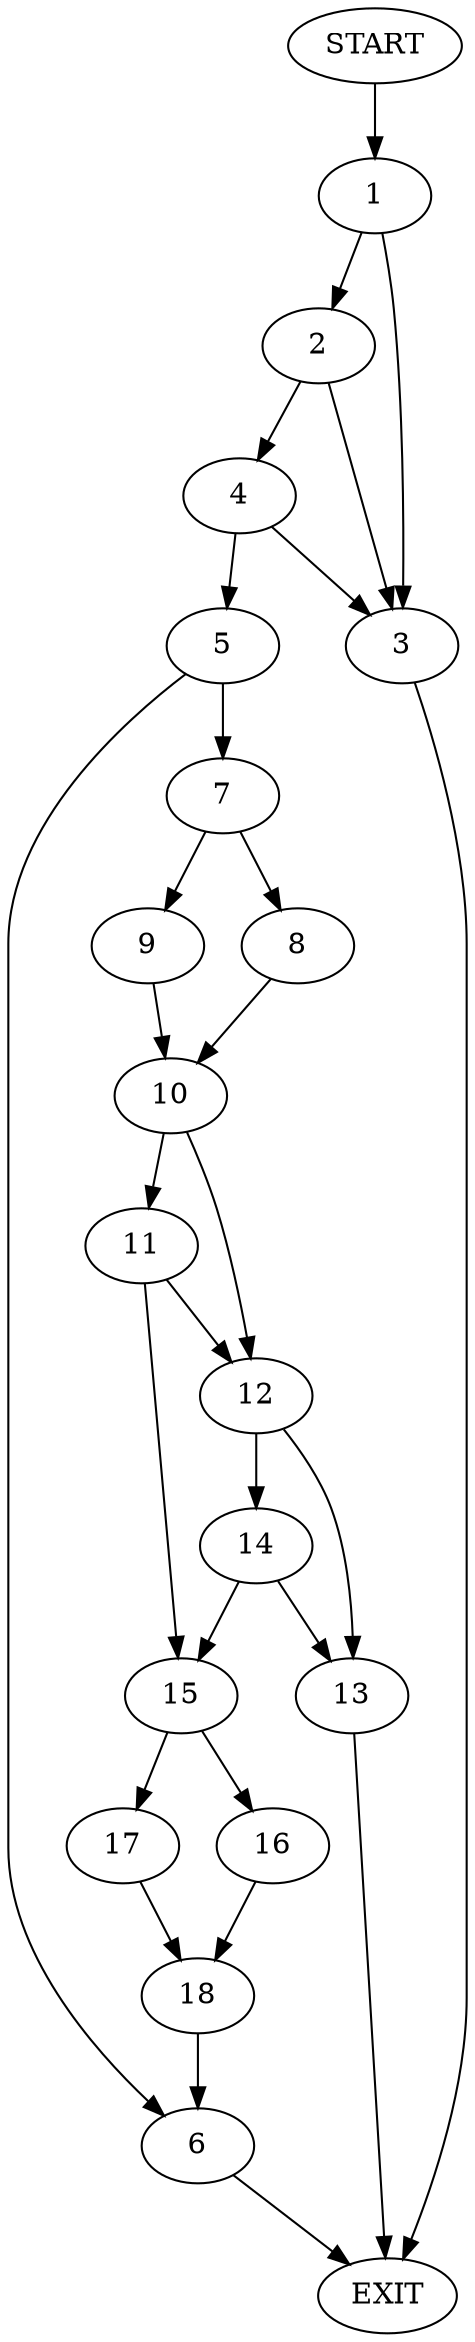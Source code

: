 digraph {
0 [label="START"]
19 [label="EXIT"]
0 -> 1
1 -> 2
1 -> 3
3 -> 19
2 -> 3
2 -> 4
4 -> 3
4 -> 5
5 -> 6
5 -> 7
7 -> 8
7 -> 9
6 -> 19
8 -> 10
9 -> 10
10 -> 11
10 -> 12
12 -> 13
12 -> 14
11 -> 15
11 -> 12
15 -> 16
15 -> 17
14 -> 13
14 -> 15
13 -> 19
17 -> 18
16 -> 18
18 -> 6
}
